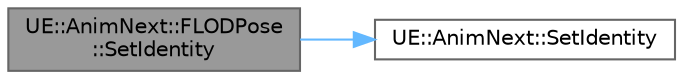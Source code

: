 digraph "UE::AnimNext::FLODPose::SetIdentity"
{
 // INTERACTIVE_SVG=YES
 // LATEX_PDF_SIZE
  bgcolor="transparent";
  edge [fontname=Helvetica,fontsize=10,labelfontname=Helvetica,labelfontsize=10];
  node [fontname=Helvetica,fontsize=10,shape=box,height=0.2,width=0.4];
  rankdir="LR";
  Node1 [id="Node000001",label="UE::AnimNext::FLODPose\l::SetIdentity",height=0.2,width=0.4,color="gray40", fillcolor="grey60", style="filled", fontcolor="black",tooltip=" "];
  Node1 -> Node2 [id="edge1_Node000001_Node000002",color="steelblue1",style="solid",tooltip=" "];
  Node2 [id="Node000002",label="UE::AnimNext::SetIdentity",height=0.2,width=0.4,color="grey40", fillcolor="white", style="filled",URL="$de/dc7/namespaceUE_1_1AnimNext.html#ae3e7a62b40d2745cb36f6c6e80a09f14",tooltip=" "];
}

